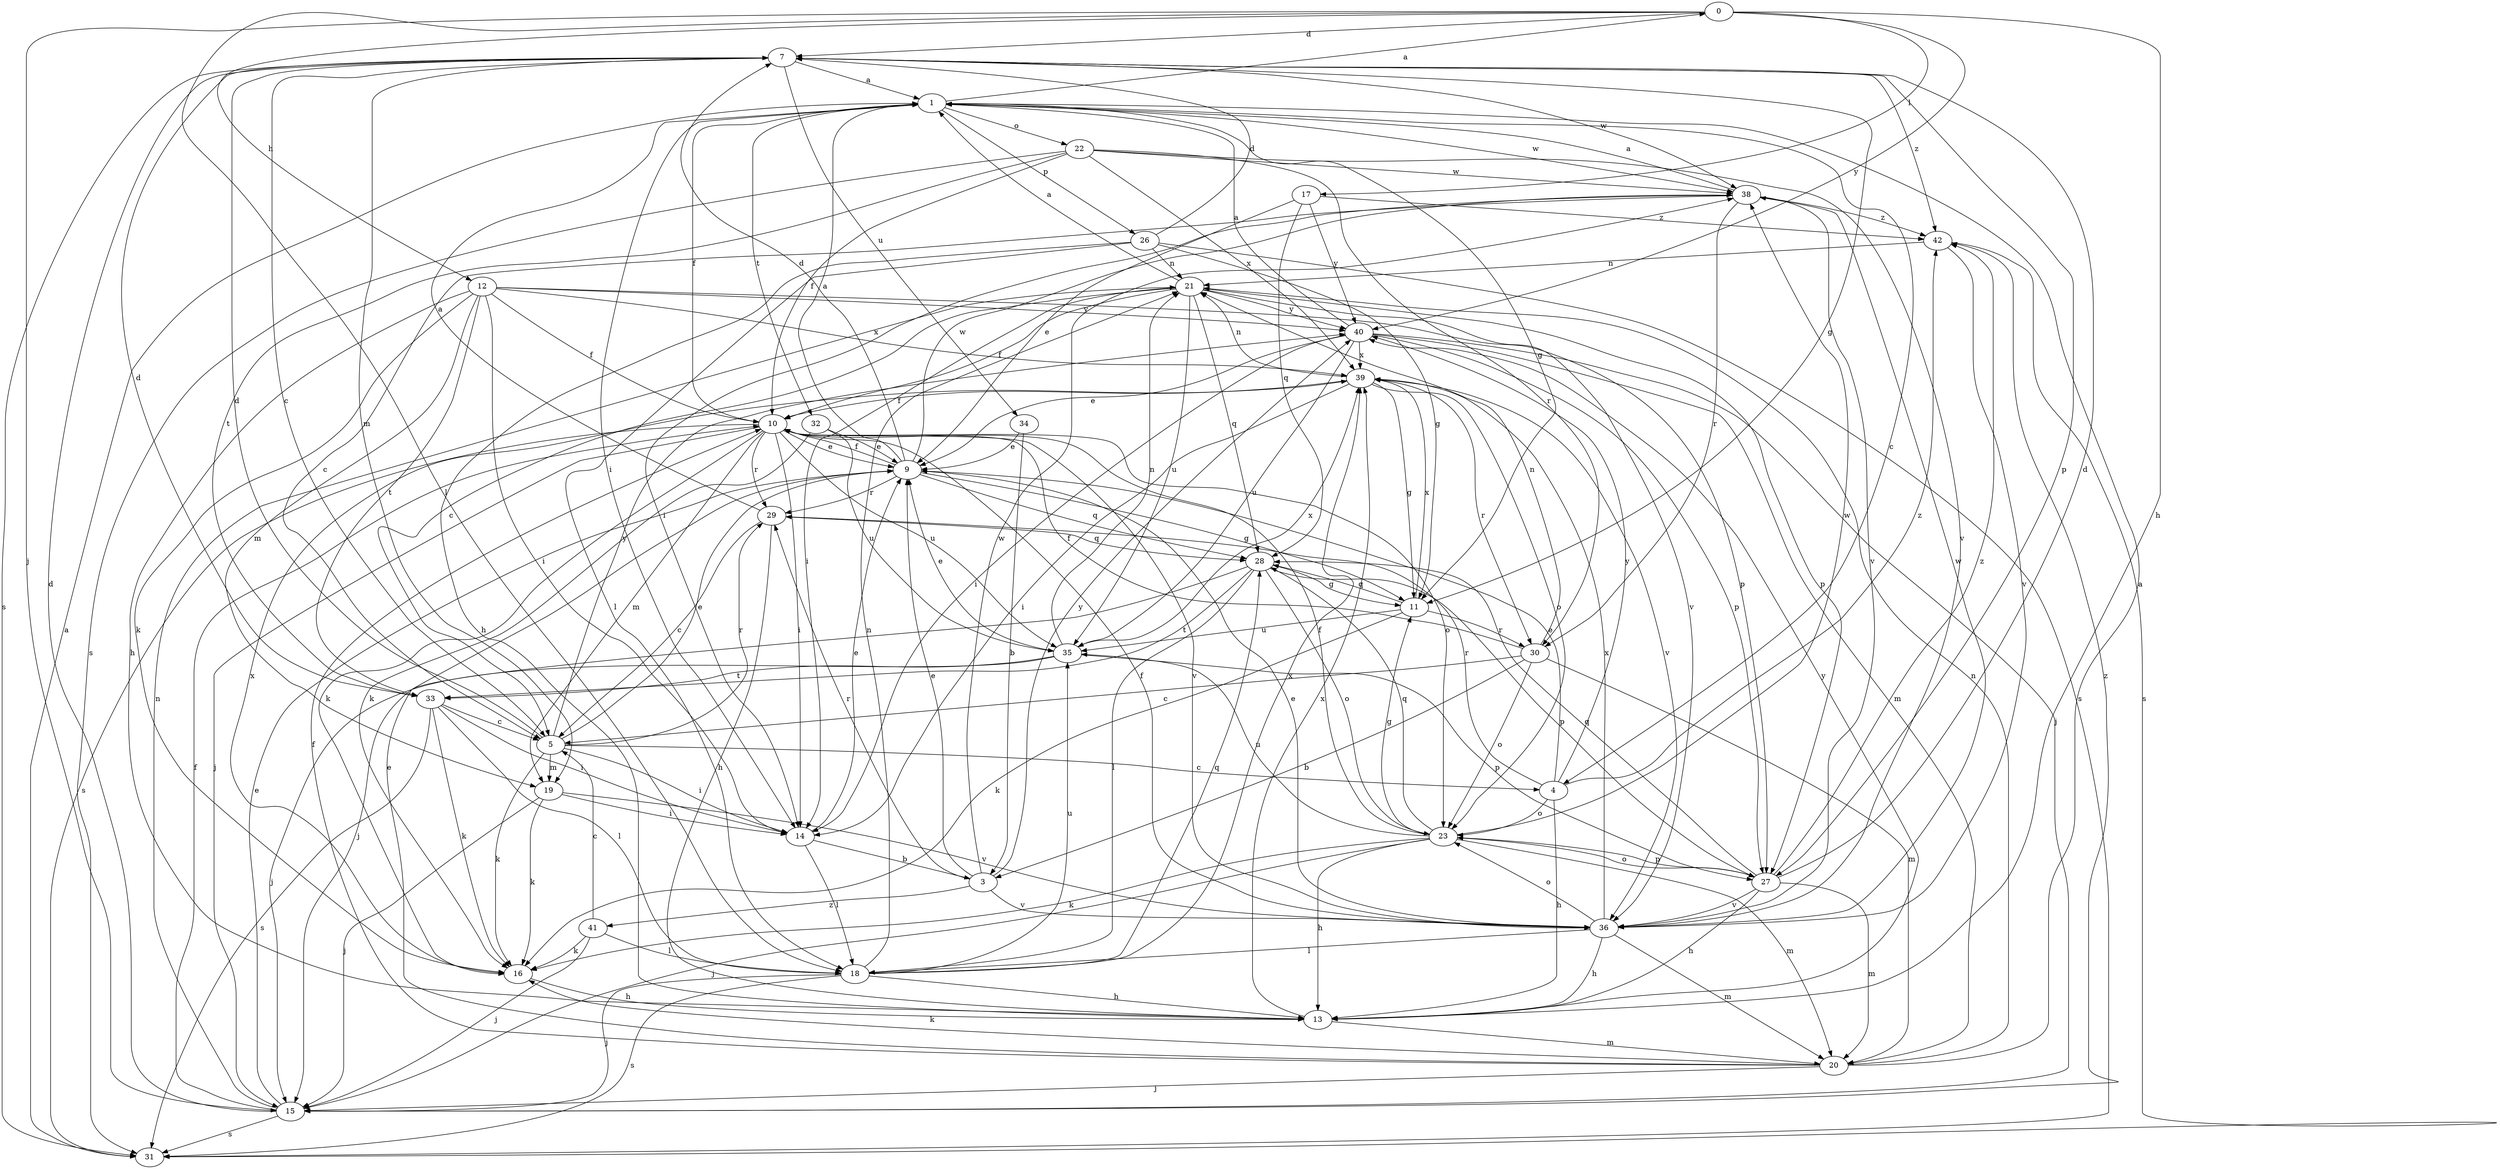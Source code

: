 strict digraph  {
0;
1;
3;
4;
5;
7;
9;
10;
11;
12;
13;
14;
15;
16;
17;
18;
19;
20;
21;
22;
23;
26;
27;
28;
29;
30;
31;
32;
33;
34;
35;
36;
38;
39;
40;
41;
42;
0 -> 7  [label=d];
0 -> 12  [label=h];
0 -> 13  [label=h];
0 -> 15  [label=j];
0 -> 17  [label=l];
0 -> 18  [label=l];
0 -> 40  [label=y];
1 -> 0  [label=a];
1 -> 4  [label=c];
1 -> 10  [label=f];
1 -> 11  [label=g];
1 -> 14  [label=i];
1 -> 22  [label=o];
1 -> 26  [label=p];
1 -> 32  [label=t];
1 -> 38  [label=w];
3 -> 9  [label=e];
3 -> 29  [label=r];
3 -> 36  [label=v];
3 -> 38  [label=w];
3 -> 40  [label=y];
3 -> 41  [label=z];
4 -> 9  [label=e];
4 -> 13  [label=h];
4 -> 23  [label=o];
4 -> 29  [label=r];
4 -> 40  [label=y];
4 -> 42  [label=z];
5 -> 4  [label=c];
5 -> 7  [label=d];
5 -> 9  [label=e];
5 -> 14  [label=i];
5 -> 16  [label=k];
5 -> 19  [label=m];
5 -> 29  [label=r];
5 -> 40  [label=y];
7 -> 1  [label=a];
7 -> 5  [label=c];
7 -> 11  [label=g];
7 -> 19  [label=m];
7 -> 27  [label=p];
7 -> 31  [label=s];
7 -> 34  [label=u];
7 -> 38  [label=w];
7 -> 42  [label=z];
9 -> 1  [label=a];
9 -> 7  [label=d];
9 -> 10  [label=f];
9 -> 11  [label=g];
9 -> 28  [label=q];
9 -> 29  [label=r];
9 -> 38  [label=w];
10 -> 9  [label=e];
10 -> 14  [label=i];
10 -> 15  [label=j];
10 -> 16  [label=k];
10 -> 19  [label=m];
10 -> 23  [label=o];
10 -> 29  [label=r];
10 -> 31  [label=s];
10 -> 35  [label=u];
10 -> 36  [label=v];
11 -> 16  [label=k];
11 -> 28  [label=q];
11 -> 30  [label=r];
11 -> 35  [label=u];
11 -> 39  [label=x];
12 -> 10  [label=f];
12 -> 13  [label=h];
12 -> 14  [label=i];
12 -> 16  [label=k];
12 -> 19  [label=m];
12 -> 27  [label=p];
12 -> 33  [label=t];
12 -> 39  [label=x];
12 -> 40  [label=y];
13 -> 20  [label=m];
13 -> 39  [label=x];
13 -> 40  [label=y];
14 -> 3  [label=b];
14 -> 9  [label=e];
14 -> 18  [label=l];
15 -> 7  [label=d];
15 -> 9  [label=e];
15 -> 10  [label=f];
15 -> 21  [label=n];
15 -> 31  [label=s];
15 -> 42  [label=z];
16 -> 13  [label=h];
16 -> 39  [label=x];
17 -> 9  [label=e];
17 -> 28  [label=q];
17 -> 40  [label=y];
17 -> 42  [label=z];
18 -> 13  [label=h];
18 -> 15  [label=j];
18 -> 21  [label=n];
18 -> 28  [label=q];
18 -> 31  [label=s];
18 -> 35  [label=u];
18 -> 39  [label=x];
19 -> 14  [label=i];
19 -> 15  [label=j];
19 -> 16  [label=k];
19 -> 36  [label=v];
20 -> 1  [label=a];
20 -> 9  [label=e];
20 -> 10  [label=f];
20 -> 15  [label=j];
20 -> 16  [label=k];
20 -> 21  [label=n];
21 -> 1  [label=a];
21 -> 5  [label=c];
21 -> 10  [label=f];
21 -> 14  [label=i];
21 -> 27  [label=p];
21 -> 28  [label=q];
21 -> 35  [label=u];
21 -> 36  [label=v];
21 -> 40  [label=y];
22 -> 10  [label=f];
22 -> 30  [label=r];
22 -> 31  [label=s];
22 -> 33  [label=t];
22 -> 36  [label=v];
22 -> 38  [label=w];
22 -> 39  [label=x];
23 -> 10  [label=f];
23 -> 11  [label=g];
23 -> 13  [label=h];
23 -> 15  [label=j];
23 -> 16  [label=k];
23 -> 20  [label=m];
23 -> 27  [label=p];
23 -> 28  [label=q];
23 -> 35  [label=u];
23 -> 38  [label=w];
26 -> 7  [label=d];
26 -> 11  [label=g];
26 -> 13  [label=h];
26 -> 18  [label=l];
26 -> 21  [label=n];
26 -> 31  [label=s];
27 -> 7  [label=d];
27 -> 13  [label=h];
27 -> 20  [label=m];
27 -> 23  [label=o];
27 -> 28  [label=q];
27 -> 36  [label=v];
27 -> 42  [label=z];
28 -> 11  [label=g];
28 -> 15  [label=j];
28 -> 18  [label=l];
28 -> 23  [label=o];
28 -> 27  [label=p];
28 -> 33  [label=t];
29 -> 1  [label=a];
29 -> 5  [label=c];
29 -> 13  [label=h];
29 -> 28  [label=q];
30 -> 3  [label=b];
30 -> 5  [label=c];
30 -> 10  [label=f];
30 -> 20  [label=m];
30 -> 21  [label=n];
30 -> 23  [label=o];
31 -> 1  [label=a];
32 -> 9  [label=e];
32 -> 16  [label=k];
32 -> 35  [label=u];
33 -> 5  [label=c];
33 -> 7  [label=d];
33 -> 14  [label=i];
33 -> 16  [label=k];
33 -> 18  [label=l];
33 -> 31  [label=s];
34 -> 3  [label=b];
34 -> 9  [label=e];
35 -> 9  [label=e];
35 -> 15  [label=j];
35 -> 21  [label=n];
35 -> 27  [label=p];
35 -> 33  [label=t];
35 -> 39  [label=x];
36 -> 9  [label=e];
36 -> 10  [label=f];
36 -> 13  [label=h];
36 -> 18  [label=l];
36 -> 20  [label=m];
36 -> 23  [label=o];
36 -> 38  [label=w];
36 -> 39  [label=x];
38 -> 1  [label=a];
38 -> 5  [label=c];
38 -> 14  [label=i];
38 -> 30  [label=r];
38 -> 36  [label=v];
38 -> 42  [label=z];
39 -> 10  [label=f];
39 -> 11  [label=g];
39 -> 14  [label=i];
39 -> 21  [label=n];
39 -> 23  [label=o];
39 -> 30  [label=r];
39 -> 36  [label=v];
40 -> 1  [label=a];
40 -> 9  [label=e];
40 -> 14  [label=i];
40 -> 15  [label=j];
40 -> 20  [label=m];
40 -> 27  [label=p];
40 -> 35  [label=u];
40 -> 39  [label=x];
41 -> 5  [label=c];
41 -> 15  [label=j];
41 -> 16  [label=k];
41 -> 18  [label=l];
42 -> 21  [label=n];
42 -> 31  [label=s];
42 -> 36  [label=v];
}
